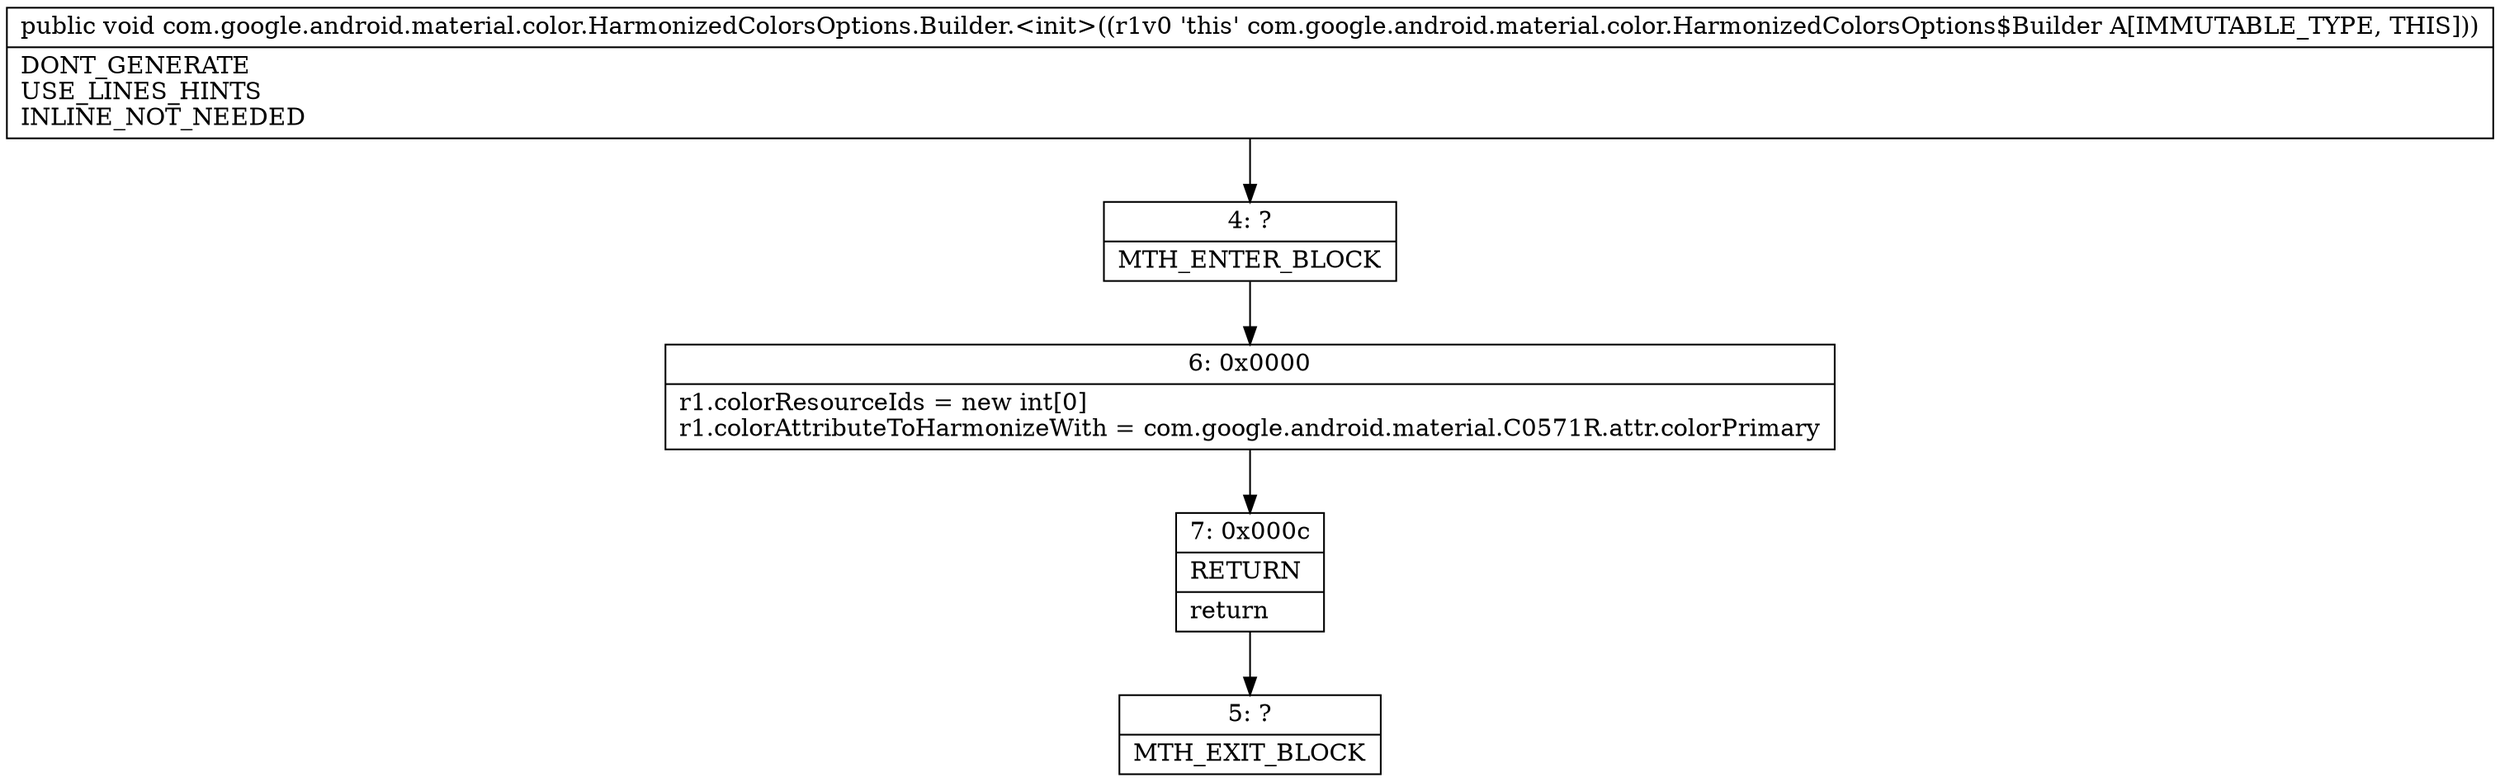 digraph "CFG forcom.google.android.material.color.HarmonizedColorsOptions.Builder.\<init\>()V" {
Node_4 [shape=record,label="{4\:\ ?|MTH_ENTER_BLOCK\l}"];
Node_6 [shape=record,label="{6\:\ 0x0000|r1.colorResourceIds = new int[0]\lr1.colorAttributeToHarmonizeWith = com.google.android.material.C0571R.attr.colorPrimary\l}"];
Node_7 [shape=record,label="{7\:\ 0x000c|RETURN\l|return\l}"];
Node_5 [shape=record,label="{5\:\ ?|MTH_EXIT_BLOCK\l}"];
MethodNode[shape=record,label="{public void com.google.android.material.color.HarmonizedColorsOptions.Builder.\<init\>((r1v0 'this' com.google.android.material.color.HarmonizedColorsOptions$Builder A[IMMUTABLE_TYPE, THIS]))  | DONT_GENERATE\lUSE_LINES_HINTS\lINLINE_NOT_NEEDED\l}"];
MethodNode -> Node_4;Node_4 -> Node_6;
Node_6 -> Node_7;
Node_7 -> Node_5;
}

